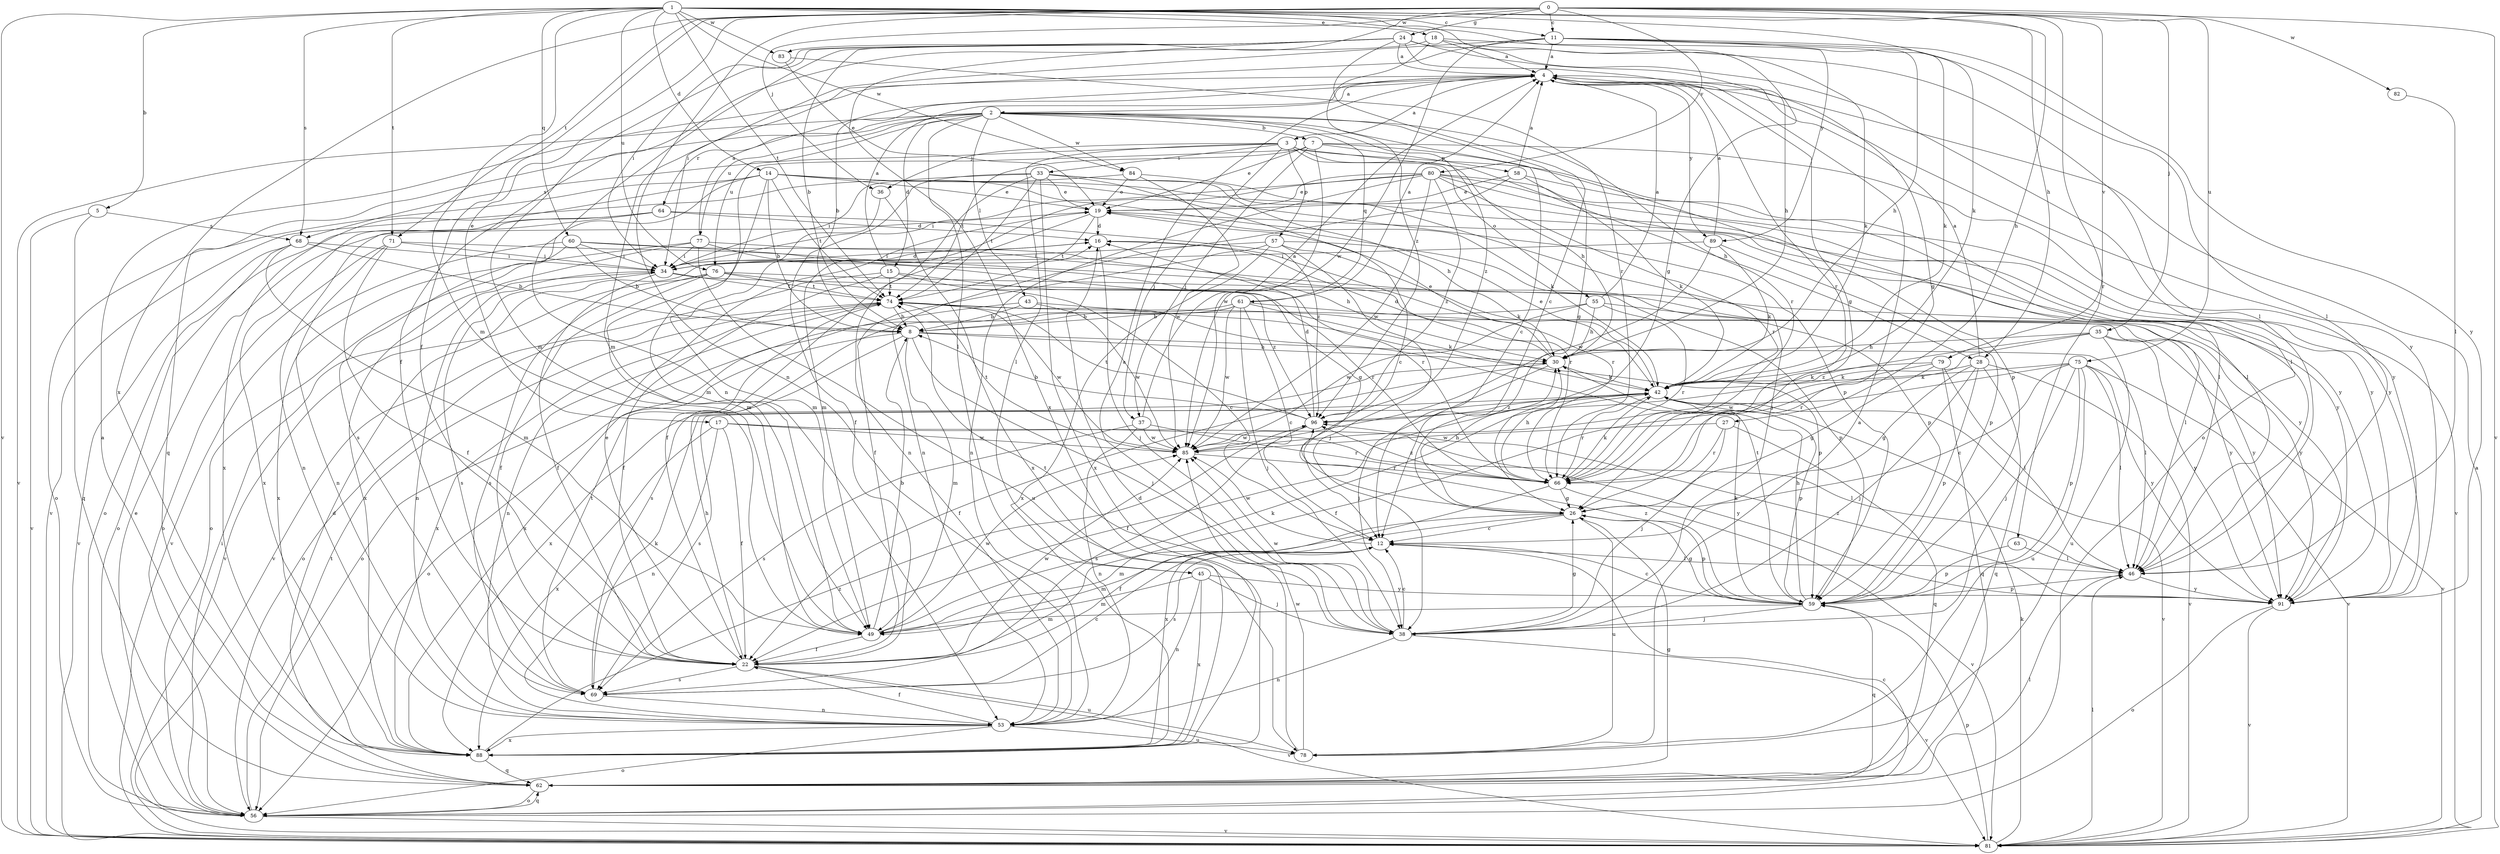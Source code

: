 strict digraph  {
0;
1;
2;
3;
4;
5;
7;
8;
11;
12;
14;
15;
16;
17;
18;
19;
22;
24;
26;
27;
28;
30;
33;
34;
35;
36;
37;
38;
42;
43;
45;
46;
49;
53;
55;
56;
57;
58;
59;
60;
61;
62;
63;
64;
66;
68;
69;
71;
74;
75;
76;
77;
78;
79;
80;
81;
82;
83;
84;
85;
88;
89;
91;
96;
0 -> 11  [label=c];
0 -> 17  [label=e];
0 -> 22  [label=f];
0 -> 24  [label=g];
0 -> 27  [label=h];
0 -> 35  [label=j];
0 -> 36  [label=j];
0 -> 53  [label=n];
0 -> 71  [label=t];
0 -> 75  [label=u];
0 -> 79  [label=v];
0 -> 80  [label=v];
0 -> 81  [label=v];
0 -> 82  [label=w];
0 -> 83  [label=w];
0 -> 88  [label=x];
1 -> 5  [label=b];
1 -> 11  [label=c];
1 -> 14  [label=d];
1 -> 18  [label=e];
1 -> 26  [label=g];
1 -> 28  [label=h];
1 -> 42  [label=k];
1 -> 49  [label=m];
1 -> 60  [label=q];
1 -> 63  [label=r];
1 -> 68  [label=s];
1 -> 71  [label=t];
1 -> 74  [label=t];
1 -> 76  [label=u];
1 -> 81  [label=v];
1 -> 83  [label=w];
1 -> 84  [label=w];
1 -> 89  [label=y];
2 -> 7  [label=b];
2 -> 12  [label=c];
2 -> 15  [label=d];
2 -> 26  [label=g];
2 -> 43  [label=l];
2 -> 45  [label=l];
2 -> 61  [label=q];
2 -> 62  [label=q];
2 -> 64  [label=r];
2 -> 66  [label=r];
2 -> 76  [label=u];
2 -> 77  [label=u];
2 -> 81  [label=v];
2 -> 84  [label=w];
2 -> 96  [label=z];
3 -> 28  [label=h];
3 -> 30  [label=h];
3 -> 33  [label=i];
3 -> 36  [label=j];
3 -> 37  [label=j];
3 -> 45  [label=l];
3 -> 46  [label=l];
3 -> 55  [label=o];
3 -> 57  [label=p];
3 -> 68  [label=s];
4 -> 2  [label=a];
4 -> 3  [label=a];
4 -> 8  [label=b];
4 -> 26  [label=g];
4 -> 66  [label=r];
4 -> 89  [label=y];
4 -> 91  [label=y];
5 -> 62  [label=q];
5 -> 68  [label=s];
5 -> 81  [label=v];
7 -> 19  [label=e];
7 -> 37  [label=j];
7 -> 49  [label=m];
7 -> 58  [label=p];
7 -> 59  [label=p];
7 -> 74  [label=t];
7 -> 85  [label=w];
7 -> 91  [label=y];
8 -> 30  [label=h];
8 -> 38  [label=j];
8 -> 46  [label=l];
8 -> 49  [label=m];
8 -> 56  [label=o];
8 -> 88  [label=x];
11 -> 4  [label=a];
11 -> 30  [label=h];
11 -> 34  [label=i];
11 -> 42  [label=k];
11 -> 46  [label=l];
11 -> 49  [label=m];
11 -> 85  [label=w];
11 -> 91  [label=y];
12 -> 46  [label=l];
12 -> 49  [label=m];
12 -> 69  [label=s];
12 -> 85  [label=w];
14 -> 8  [label=b];
14 -> 19  [label=e];
14 -> 42  [label=k];
14 -> 49  [label=m];
14 -> 56  [label=o];
14 -> 59  [label=p];
14 -> 69  [label=s];
14 -> 74  [label=t];
14 -> 88  [label=x];
14 -> 91  [label=y];
15 -> 4  [label=a];
15 -> 22  [label=f];
15 -> 66  [label=r];
15 -> 74  [label=t];
15 -> 81  [label=v];
15 -> 96  [label=z];
16 -> 34  [label=i];
16 -> 38  [label=j];
16 -> 66  [label=r];
17 -> 22  [label=f];
17 -> 46  [label=l];
17 -> 53  [label=n];
17 -> 85  [label=w];
17 -> 88  [label=x];
17 -> 91  [label=y];
18 -> 4  [label=a];
18 -> 22  [label=f];
18 -> 42  [label=k];
18 -> 46  [label=l];
18 -> 96  [label=z];
19 -> 16  [label=d];
19 -> 22  [label=f];
19 -> 74  [label=t];
19 -> 91  [label=y];
22 -> 19  [label=e];
22 -> 30  [label=h];
22 -> 69  [label=s];
22 -> 78  [label=u];
22 -> 81  [label=v];
22 -> 85  [label=w];
24 -> 4  [label=a];
24 -> 8  [label=b];
24 -> 12  [label=c];
24 -> 26  [label=g];
24 -> 30  [label=h];
24 -> 34  [label=i];
24 -> 49  [label=m];
24 -> 53  [label=n];
24 -> 56  [label=o];
24 -> 88  [label=x];
26 -> 12  [label=c];
26 -> 22  [label=f];
26 -> 30  [label=h];
26 -> 49  [label=m];
26 -> 59  [label=p];
26 -> 78  [label=u];
27 -> 38  [label=j];
27 -> 62  [label=q];
27 -> 66  [label=r];
27 -> 85  [label=w];
28 -> 4  [label=a];
28 -> 26  [label=g];
28 -> 38  [label=j];
28 -> 42  [label=k];
28 -> 59  [label=p];
28 -> 62  [label=q];
28 -> 81  [label=v];
30 -> 16  [label=d];
30 -> 19  [label=e];
30 -> 22  [label=f];
30 -> 38  [label=j];
30 -> 42  [label=k];
33 -> 12  [label=c];
33 -> 19  [label=e];
33 -> 22  [label=f];
33 -> 30  [label=h];
33 -> 34  [label=i];
33 -> 38  [label=j];
33 -> 53  [label=n];
33 -> 74  [label=t];
33 -> 88  [label=x];
34 -> 16  [label=d];
34 -> 22  [label=f];
34 -> 53  [label=n];
34 -> 59  [label=p];
34 -> 69  [label=s];
34 -> 74  [label=t];
35 -> 30  [label=h];
35 -> 66  [label=r];
35 -> 78  [label=u];
35 -> 81  [label=v];
35 -> 91  [label=y];
35 -> 96  [label=z];
36 -> 49  [label=m];
36 -> 88  [label=x];
37 -> 4  [label=a];
37 -> 53  [label=n];
37 -> 66  [label=r];
37 -> 69  [label=s];
37 -> 85  [label=w];
38 -> 4  [label=a];
38 -> 12  [label=c];
38 -> 26  [label=g];
38 -> 53  [label=n];
38 -> 74  [label=t];
38 -> 81  [label=v];
38 -> 85  [label=w];
42 -> 19  [label=e];
42 -> 22  [label=f];
42 -> 59  [label=p];
42 -> 66  [label=r];
42 -> 69  [label=s];
42 -> 81  [label=v];
42 -> 96  [label=z];
43 -> 8  [label=b];
43 -> 59  [label=p];
43 -> 85  [label=w];
43 -> 88  [label=x];
45 -> 38  [label=j];
45 -> 49  [label=m];
45 -> 53  [label=n];
45 -> 88  [label=x];
45 -> 91  [label=y];
46 -> 59  [label=p];
46 -> 91  [label=y];
49 -> 8  [label=b];
49 -> 22  [label=f];
49 -> 42  [label=k];
49 -> 85  [label=w];
53 -> 22  [label=f];
53 -> 56  [label=o];
53 -> 78  [label=u];
53 -> 88  [label=x];
55 -> 4  [label=a];
55 -> 8  [label=b];
55 -> 30  [label=h];
55 -> 66  [label=r];
55 -> 85  [label=w];
55 -> 91  [label=y];
56 -> 12  [label=c];
56 -> 19  [label=e];
56 -> 34  [label=i];
56 -> 62  [label=q];
56 -> 74  [label=t];
56 -> 81  [label=v];
57 -> 22  [label=f];
57 -> 34  [label=i];
57 -> 38  [label=j];
57 -> 42  [label=k];
57 -> 88  [label=x];
57 -> 91  [label=y];
58 -> 4  [label=a];
58 -> 19  [label=e];
58 -> 42  [label=k];
58 -> 46  [label=l];
58 -> 53  [label=n];
59 -> 12  [label=c];
59 -> 26  [label=g];
59 -> 30  [label=h];
59 -> 38  [label=j];
59 -> 42  [label=k];
59 -> 49  [label=m];
59 -> 62  [label=q];
59 -> 74  [label=t];
59 -> 96  [label=z];
60 -> 8  [label=b];
60 -> 34  [label=i];
60 -> 59  [label=p];
60 -> 66  [label=r];
60 -> 81  [label=v];
60 -> 88  [label=x];
61 -> 4  [label=a];
61 -> 8  [label=b];
61 -> 12  [label=c];
61 -> 38  [label=j];
61 -> 42  [label=k];
61 -> 56  [label=o];
61 -> 69  [label=s];
61 -> 85  [label=w];
61 -> 91  [label=y];
62 -> 4  [label=a];
62 -> 16  [label=d];
62 -> 26  [label=g];
62 -> 46  [label=l];
62 -> 56  [label=o];
63 -> 46  [label=l];
63 -> 59  [label=p];
64 -> 16  [label=d];
64 -> 53  [label=n];
64 -> 56  [label=o];
64 -> 88  [label=x];
64 -> 96  [label=z];
66 -> 26  [label=g];
66 -> 30  [label=h];
66 -> 42  [label=k];
66 -> 81  [label=v];
66 -> 88  [label=x];
66 -> 96  [label=z];
68 -> 8  [label=b];
68 -> 34  [label=i];
68 -> 49  [label=m];
68 -> 56  [label=o];
68 -> 81  [label=v];
69 -> 12  [label=c];
69 -> 42  [label=k];
69 -> 53  [label=n];
69 -> 74  [label=t];
71 -> 22  [label=f];
71 -> 34  [label=i];
71 -> 53  [label=n];
71 -> 56  [label=o];
71 -> 66  [label=r];
74 -> 8  [label=b];
74 -> 53  [label=n];
74 -> 56  [label=o];
74 -> 85  [label=w];
74 -> 88  [label=x];
74 -> 91  [label=y];
75 -> 12  [label=c];
75 -> 38  [label=j];
75 -> 42  [label=k];
75 -> 46  [label=l];
75 -> 59  [label=p];
75 -> 78  [label=u];
75 -> 81  [label=v];
75 -> 85  [label=w];
75 -> 91  [label=y];
76 -> 12  [label=c];
76 -> 22  [label=f];
76 -> 46  [label=l];
76 -> 69  [label=s];
76 -> 74  [label=t];
76 -> 81  [label=v];
77 -> 4  [label=a];
77 -> 26  [label=g];
77 -> 30  [label=h];
77 -> 34  [label=i];
77 -> 56  [label=o];
77 -> 78  [label=u];
77 -> 88  [label=x];
78 -> 4  [label=a];
78 -> 16  [label=d];
78 -> 85  [label=w];
79 -> 22  [label=f];
79 -> 26  [label=g];
79 -> 42  [label=k];
79 -> 46  [label=l];
79 -> 62  [label=q];
80 -> 19  [label=e];
80 -> 34  [label=i];
80 -> 46  [label=l];
80 -> 49  [label=m];
80 -> 53  [label=n];
80 -> 66  [label=r];
80 -> 81  [label=v];
80 -> 85  [label=w];
80 -> 91  [label=y];
80 -> 96  [label=z];
81 -> 4  [label=a];
81 -> 42  [label=k];
81 -> 46  [label=l];
81 -> 59  [label=p];
82 -> 46  [label=l];
83 -> 19  [label=e];
83 -> 66  [label=r];
84 -> 19  [label=e];
84 -> 81  [label=v];
84 -> 85  [label=w];
84 -> 91  [label=y];
85 -> 66  [label=r];
85 -> 74  [label=t];
88 -> 62  [label=q];
88 -> 96  [label=z];
89 -> 4  [label=a];
89 -> 34  [label=i];
89 -> 42  [label=k];
89 -> 59  [label=p];
89 -> 85  [label=w];
91 -> 56  [label=o];
91 -> 81  [label=v];
91 -> 96  [label=z];
96 -> 8  [label=b];
96 -> 16  [label=d];
96 -> 69  [label=s];
96 -> 74  [label=t];
96 -> 85  [label=w];
}
